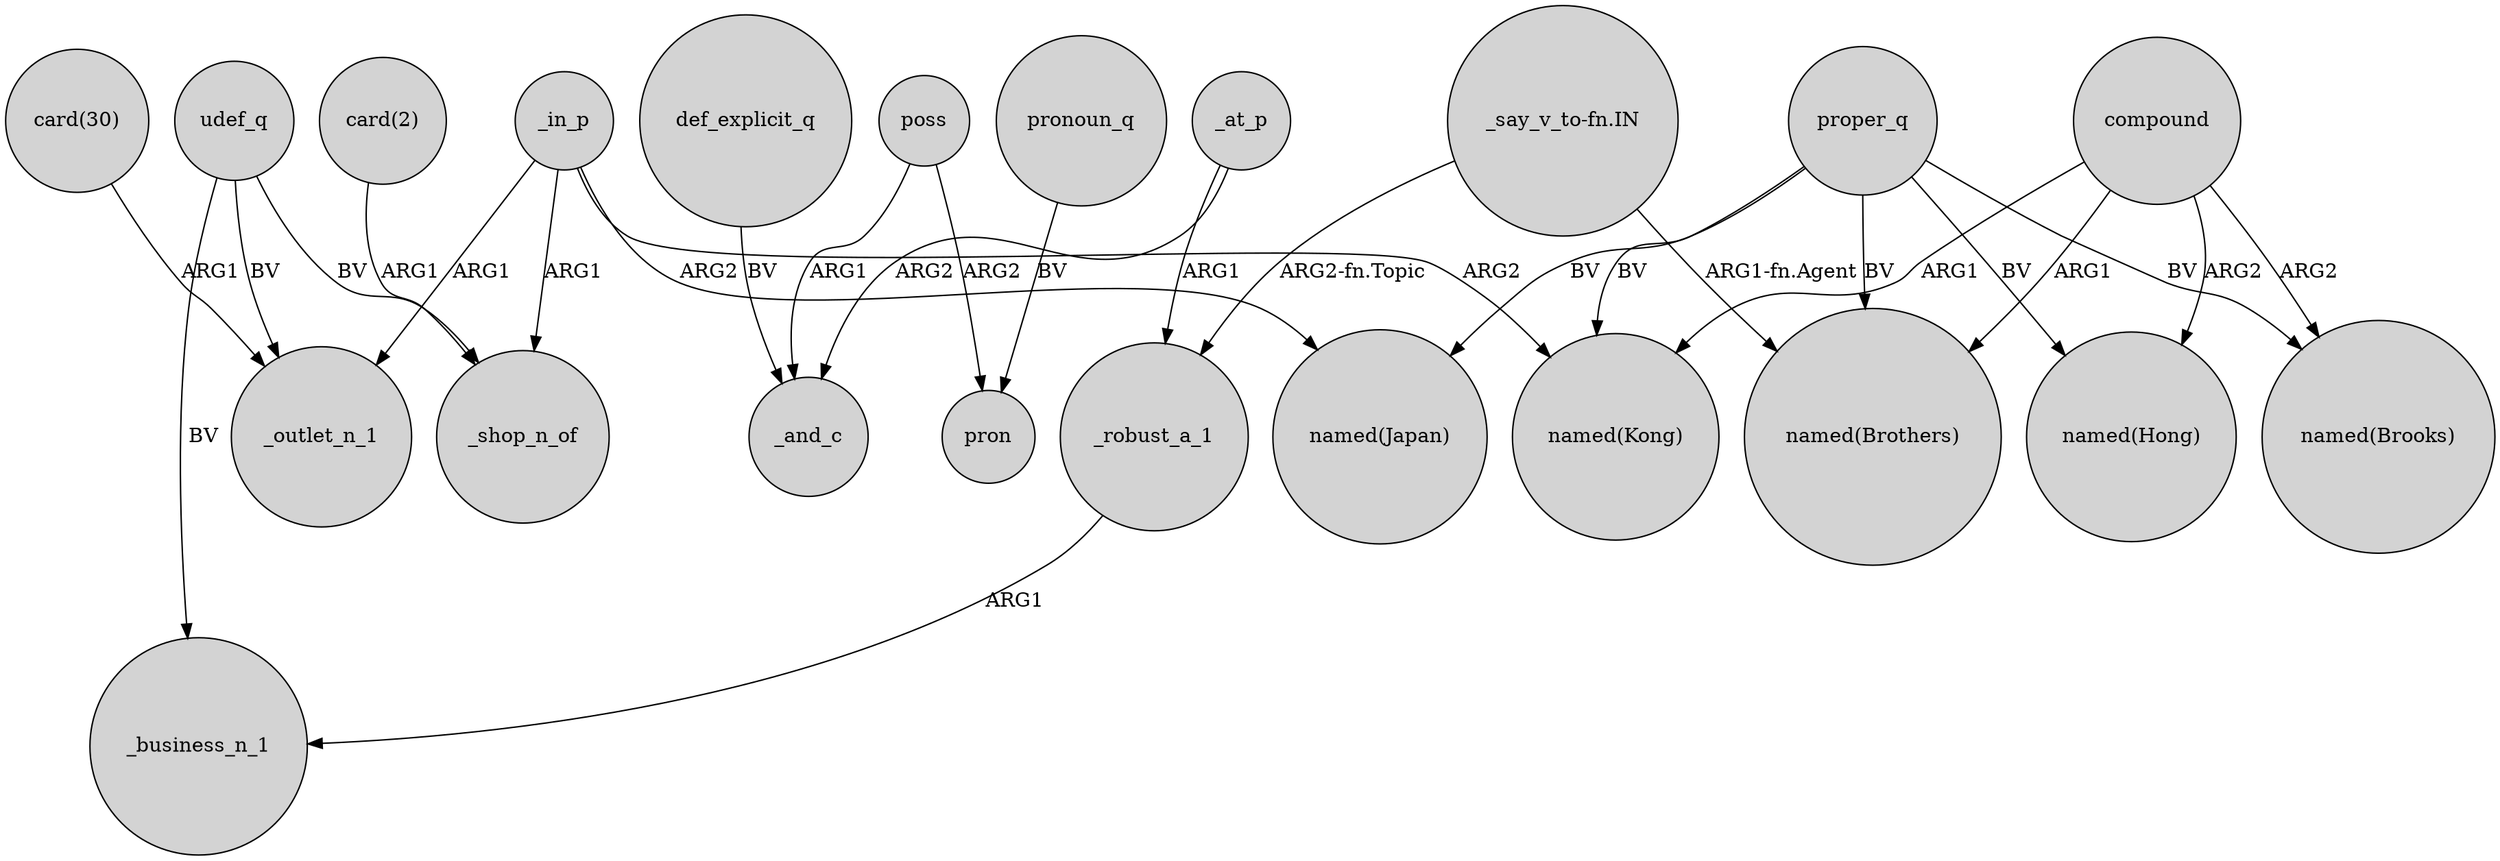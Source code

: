 digraph {
	node [shape=circle style=filled]
	_in_p -> _shop_n_of [label=ARG1]
	poss -> pron [label=ARG2]
	poss -> _and_c [label=ARG1]
	_at_p -> _robust_a_1 [label=ARG1]
	proper_q -> "named(Brothers)" [label=BV]
	def_explicit_q -> _and_c [label=BV]
	compound -> "named(Hong)" [label=ARG2]
	proper_q -> "named(Japan)" [label=BV]
	compound -> "named(Brothers)" [label=ARG1]
	proper_q -> "named(Hong)" [label=BV]
	pronoun_q -> pron [label=BV]
	_robust_a_1 -> _business_n_1 [label=ARG1]
	udef_q -> _shop_n_of [label=BV]
	_in_p -> "named(Kong)" [label=ARG2]
	compound -> "named(Brooks)" [label=ARG2]
	proper_q -> "named(Kong)" [label=BV]
	"card(2)" -> _shop_n_of [label=ARG1]
	_in_p -> _outlet_n_1 [label=ARG1]
	"card(30)" -> _outlet_n_1 [label=ARG1]
	udef_q -> _business_n_1 [label=BV]
	proper_q -> "named(Brooks)" [label=BV]
	_in_p -> "named(Japan)" [label=ARG2]
	_at_p -> _and_c [label=ARG2]
	"_say_v_to-fn.IN" -> "named(Brothers)" [label="ARG1-fn.Agent"]
	compound -> "named(Kong)" [label=ARG1]
	udef_q -> _outlet_n_1 [label=BV]
	"_say_v_to-fn.IN" -> _robust_a_1 [label="ARG2-fn.Topic"]
}
